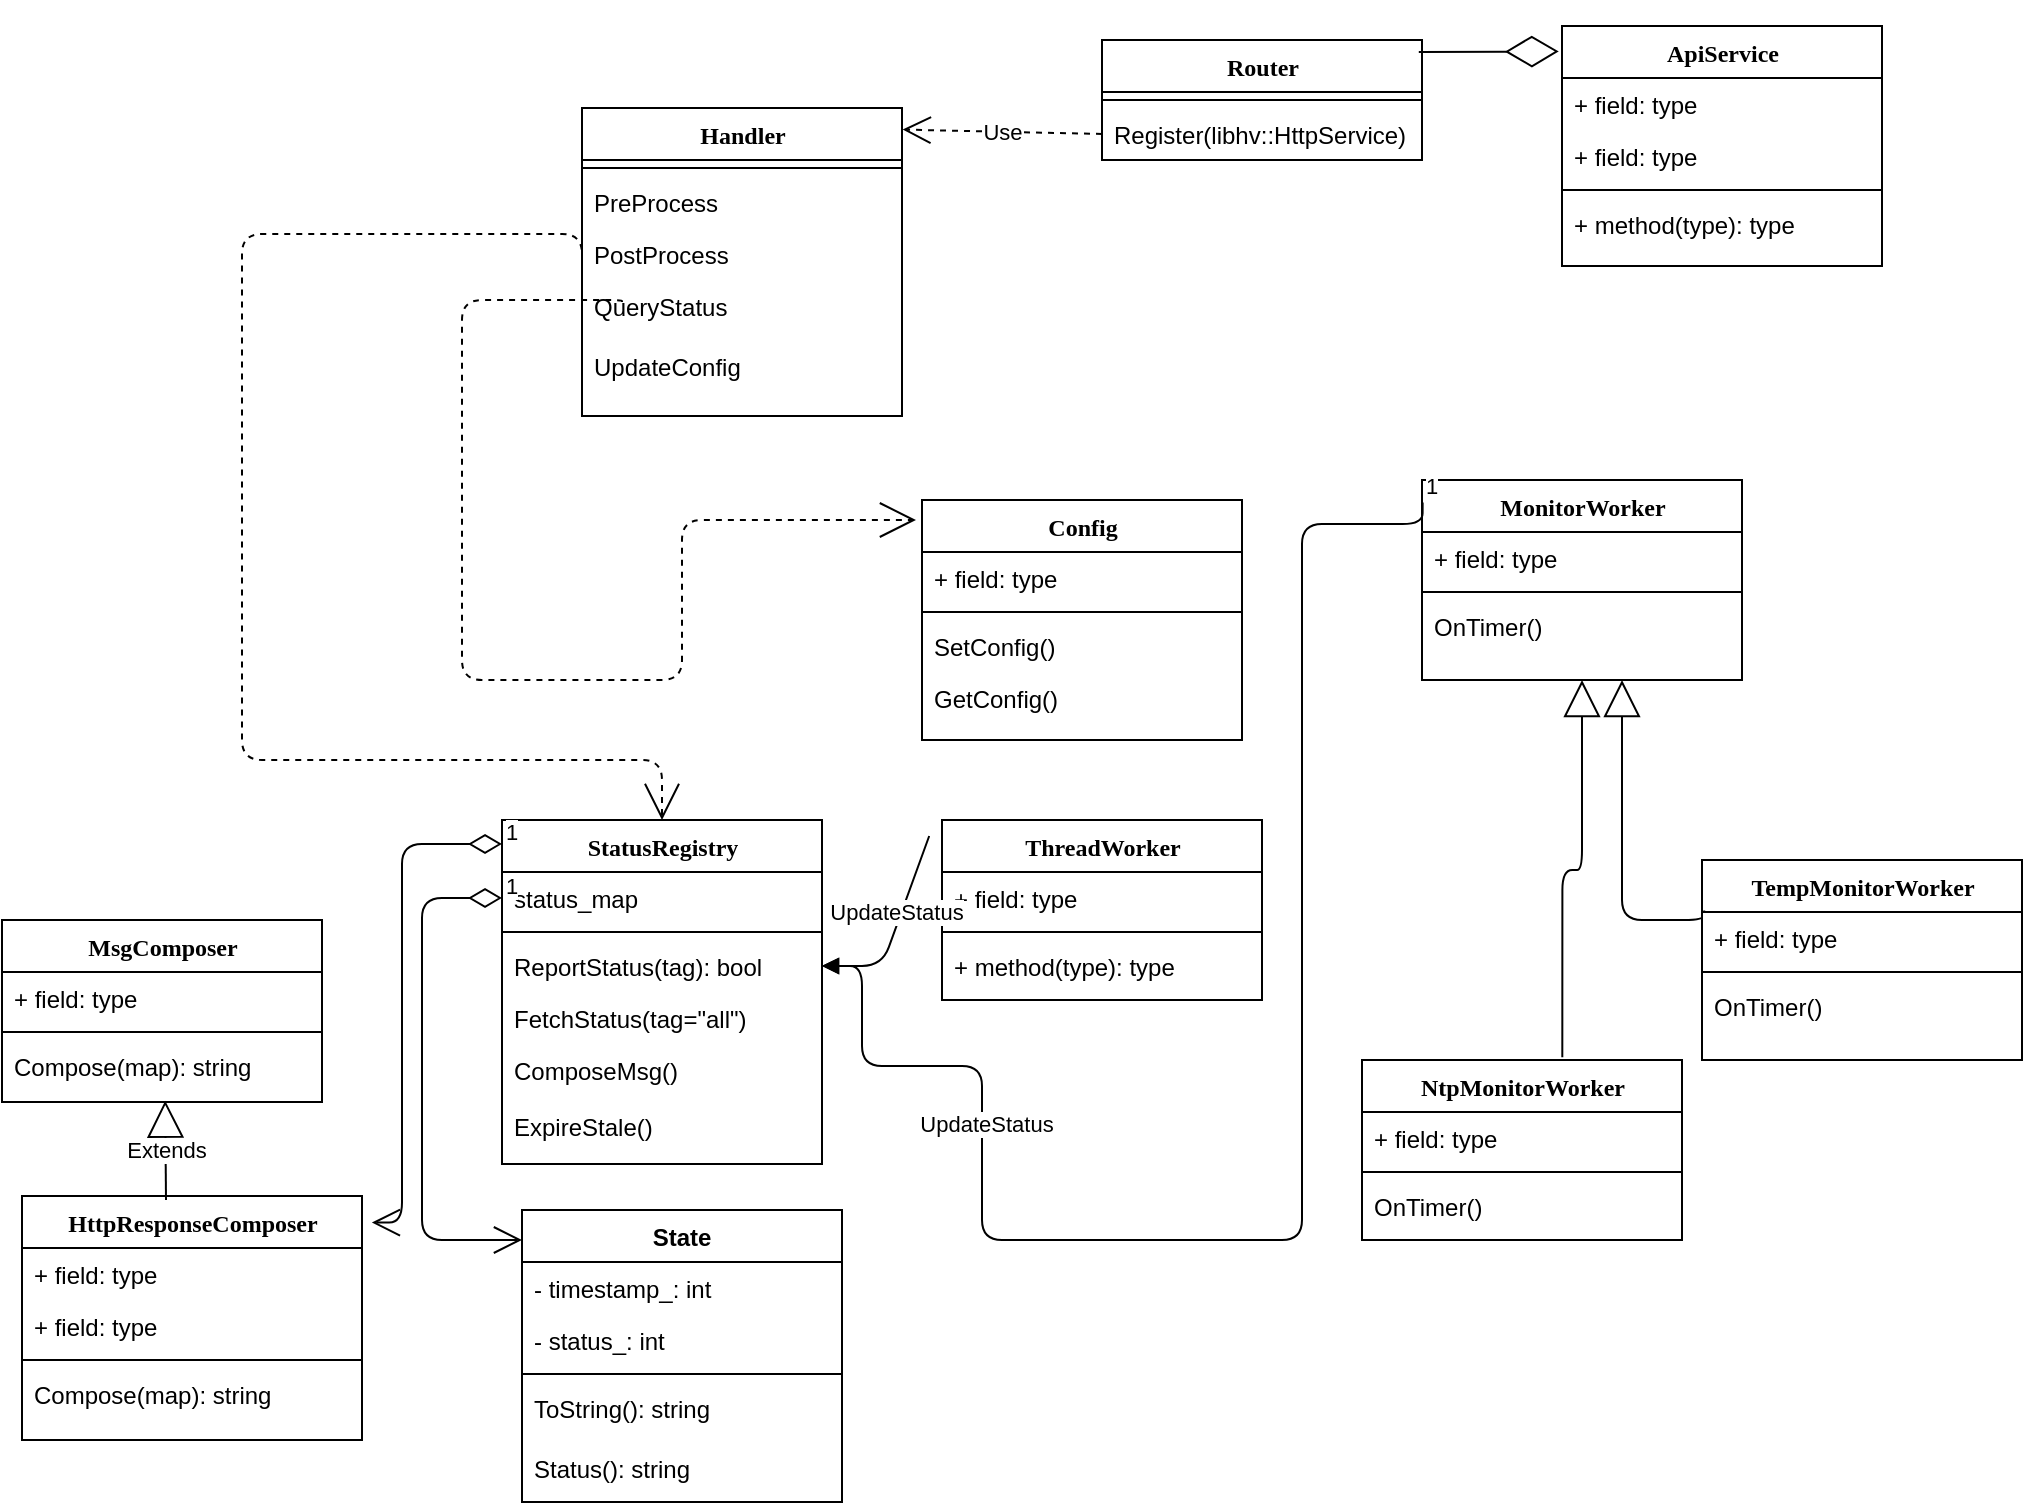 <mxfile version="13.9.2" type="github" pages="2">
  <diagram name="classes" id="9f46799a-70d6-7492-0946-bef42562c5a5">
    <mxGraphModel dx="1109" dy="1565" grid="1" gridSize="10" guides="1" tooltips="1" connect="1" arrows="1" fold="1" page="1" pageScale="1" pageWidth="1100" pageHeight="850" background="#ffffff" math="0" shadow="0">
      <root>
        <mxCell id="0" />
        <mxCell id="1" parent="0" />
        <mxCell id="78961159f06e98e8-123" style="edgeStyle=orthogonalEdgeStyle;html=1;labelBackgroundColor=none;startFill=0;startSize=8;endArrow=open;endFill=0;endSize=16;fontFamily=Verdana;fontSize=12;dashed=1;exitX=0;exitY=0.5;exitDx=0;exitDy=0;" parent="1" source="ObhS4mlsL0hpXvEIvsJM-26" target="78961159f06e98e8-69" edge="1">
          <mxGeometry relative="1" as="geometry">
            <Array as="points">
              <mxPoint x="190" y="-63" />
              <mxPoint x="190" y="200" />
              <mxPoint x="400" y="200" />
            </Array>
            <mxPoint x="190" y="190" as="sourcePoint" />
          </mxGeometry>
        </mxCell>
        <mxCell id="78961159f06e98e8-30" value="ApiService" style="swimlane;html=1;fontStyle=1;align=center;verticalAlign=top;childLayout=stackLayout;horizontal=1;startSize=26;horizontalStack=0;resizeParent=1;resizeLast=0;collapsible=1;marginBottom=0;swimlaneFillColor=#ffffff;rounded=0;shadow=0;comic=0;labelBackgroundColor=none;strokeWidth=1;fillColor=none;fontFamily=Verdana;fontSize=12" parent="1" vertex="1">
          <mxGeometry x="850" y="-167" width="160" height="120" as="geometry" />
        </mxCell>
        <mxCell id="78961159f06e98e8-31" value="+ field: type" style="text;html=1;strokeColor=none;fillColor=none;align=left;verticalAlign=top;spacingLeft=4;spacingRight=4;whiteSpace=wrap;overflow=hidden;rotatable=0;points=[[0,0.5],[1,0.5]];portConstraint=eastwest;" parent="78961159f06e98e8-30" vertex="1">
          <mxGeometry y="26" width="160" height="26" as="geometry" />
        </mxCell>
        <mxCell id="78961159f06e98e8-32" value="+ field: type" style="text;html=1;strokeColor=none;fillColor=none;align=left;verticalAlign=top;spacingLeft=4;spacingRight=4;whiteSpace=wrap;overflow=hidden;rotatable=0;points=[[0,0.5],[1,0.5]];portConstraint=eastwest;" parent="78961159f06e98e8-30" vertex="1">
          <mxGeometry y="52" width="160" height="26" as="geometry" />
        </mxCell>
        <mxCell id="78961159f06e98e8-38" value="" style="line;html=1;strokeWidth=1;fillColor=none;align=left;verticalAlign=middle;spacingTop=-1;spacingLeft=3;spacingRight=3;rotatable=0;labelPosition=right;points=[];portConstraint=eastwest;" parent="78961159f06e98e8-30" vertex="1">
          <mxGeometry y="78" width="160" height="8" as="geometry" />
        </mxCell>
        <mxCell id="78961159f06e98e8-39" value="+ method(type): type" style="text;html=1;strokeColor=none;fillColor=none;align=left;verticalAlign=top;spacingLeft=4;spacingRight=4;whiteSpace=wrap;overflow=hidden;rotatable=0;points=[[0,0.5],[1,0.5]];portConstraint=eastwest;" parent="78961159f06e98e8-30" vertex="1">
          <mxGeometry y="86" width="160" height="26" as="geometry" />
        </mxCell>
        <mxCell id="78961159f06e98e8-43" value="MonitorWorker" style="swimlane;html=1;fontStyle=1;align=center;verticalAlign=top;childLayout=stackLayout;horizontal=1;startSize=26;horizontalStack=0;resizeParent=1;resizeLast=0;collapsible=1;marginBottom=0;swimlaneFillColor=#ffffff;rounded=0;shadow=0;comic=0;labelBackgroundColor=none;strokeWidth=1;fillColor=none;fontFamily=Verdana;fontSize=12" parent="1" vertex="1">
          <mxGeometry x="780" y="60" width="160" height="100" as="geometry">
            <mxRectangle x="780" y="60" width="130" height="26" as="alternateBounds" />
          </mxGeometry>
        </mxCell>
        <mxCell id="78961159f06e98e8-44" value="+ field: type" style="text;html=1;strokeColor=none;fillColor=none;align=left;verticalAlign=top;spacingLeft=4;spacingRight=4;whiteSpace=wrap;overflow=hidden;rotatable=0;points=[[0,0.5],[1,0.5]];portConstraint=eastwest;" parent="78961159f06e98e8-43" vertex="1">
          <mxGeometry y="26" width="160" height="26" as="geometry" />
        </mxCell>
        <mxCell id="78961159f06e98e8-51" value="" style="line;html=1;strokeWidth=1;fillColor=none;align=left;verticalAlign=middle;spacingTop=-1;spacingLeft=3;spacingRight=3;rotatable=0;labelPosition=right;points=[];portConstraint=eastwest;" parent="78961159f06e98e8-43" vertex="1">
          <mxGeometry y="52" width="160" height="8" as="geometry" />
        </mxCell>
        <mxCell id="78961159f06e98e8-52" value="OnTimer()" style="text;html=1;strokeColor=none;fillColor=none;align=left;verticalAlign=top;spacingLeft=4;spacingRight=4;whiteSpace=wrap;overflow=hidden;rotatable=0;points=[[0,0.5],[1,0.5]];portConstraint=eastwest;" parent="78961159f06e98e8-43" vertex="1">
          <mxGeometry y="60" width="160" height="26" as="geometry" />
        </mxCell>
        <mxCell id="78961159f06e98e8-56" value="HttpResponseComposer" style="swimlane;html=1;fontStyle=1;align=center;verticalAlign=top;childLayout=stackLayout;horizontal=1;startSize=26;horizontalStack=0;resizeParent=1;resizeLast=0;collapsible=1;marginBottom=0;swimlaneFillColor=#ffffff;rounded=0;shadow=0;comic=0;labelBackgroundColor=none;strokeWidth=1;fillColor=none;fontFamily=Verdana;fontSize=12" parent="1" vertex="1">
          <mxGeometry x="80" y="418" width="170" height="122" as="geometry" />
        </mxCell>
        <mxCell id="78961159f06e98e8-57" value="+ field: type" style="text;html=1;strokeColor=none;fillColor=none;align=left;verticalAlign=top;spacingLeft=4;spacingRight=4;whiteSpace=wrap;overflow=hidden;rotatable=0;points=[[0,0.5],[1,0.5]];portConstraint=eastwest;" parent="78961159f06e98e8-56" vertex="1">
          <mxGeometry y="26" width="170" height="26" as="geometry" />
        </mxCell>
        <mxCell id="78961159f06e98e8-58" value="+ field: type" style="text;html=1;strokeColor=none;fillColor=none;align=left;verticalAlign=top;spacingLeft=4;spacingRight=4;whiteSpace=wrap;overflow=hidden;rotatable=0;points=[[0,0.5],[1,0.5]];portConstraint=eastwest;" parent="78961159f06e98e8-56" vertex="1">
          <mxGeometry y="52" width="170" height="26" as="geometry" />
        </mxCell>
        <mxCell id="78961159f06e98e8-64" value="" style="line;html=1;strokeWidth=1;fillColor=none;align=left;verticalAlign=middle;spacingTop=-1;spacingLeft=3;spacingRight=3;rotatable=0;labelPosition=right;points=[];portConstraint=eastwest;" parent="78961159f06e98e8-56" vertex="1">
          <mxGeometry y="78" width="170" height="8" as="geometry" />
        </mxCell>
        <mxCell id="78961159f06e98e8-65" value="Compose(map): string" style="text;html=1;strokeColor=none;fillColor=none;align=left;verticalAlign=top;spacingLeft=4;spacingRight=4;whiteSpace=wrap;overflow=hidden;rotatable=0;points=[[0,0.5],[1,0.5]];portConstraint=eastwest;" parent="78961159f06e98e8-56" vertex="1">
          <mxGeometry y="86" width="170" height="26" as="geometry" />
        </mxCell>
        <mxCell id="78961159f06e98e8-69" value="StatusRegistry" style="swimlane;html=1;fontStyle=1;align=center;verticalAlign=top;childLayout=stackLayout;horizontal=1;startSize=26;horizontalStack=0;resizeParent=1;resizeLast=0;collapsible=1;marginBottom=0;swimlaneFillColor=#ffffff;rounded=0;shadow=0;comic=0;labelBackgroundColor=none;strokeWidth=1;fillColor=none;fontFamily=Verdana;fontSize=12" parent="1" vertex="1">
          <mxGeometry x="320" y="230" width="160" height="172" as="geometry" />
        </mxCell>
        <mxCell id="3jXYSID57zxdqTwF7LVi-1" value="1" style="endArrow=open;html=1;endSize=12;startArrow=diamondThin;startSize=14;startFill=0;edgeStyle=orthogonalEdgeStyle;align=left;verticalAlign=bottom;entryX=1.029;entryY=0.109;entryDx=0;entryDy=0;entryPerimeter=0;" parent="78961159f06e98e8-69" target="78961159f06e98e8-56" edge="1">
          <mxGeometry x="-1" y="3" relative="1" as="geometry">
            <mxPoint y="12" as="sourcePoint" />
            <mxPoint x="100" y="12" as="targetPoint" />
            <Array as="points">
              <mxPoint x="-50" y="12" />
              <mxPoint x="-50" y="201" />
            </Array>
          </mxGeometry>
        </mxCell>
        <mxCell id="78961159f06e98e8-70" value="status_map" style="text;html=1;strokeColor=none;fillColor=none;align=left;verticalAlign=top;spacingLeft=4;spacingRight=4;whiteSpace=wrap;overflow=hidden;rotatable=0;points=[[0,0.5],[1,0.5]];portConstraint=eastwest;" parent="78961159f06e98e8-69" vertex="1">
          <mxGeometry y="26" width="160" height="26" as="geometry" />
        </mxCell>
        <mxCell id="78961159f06e98e8-77" value="" style="line;html=1;strokeWidth=1;fillColor=none;align=left;verticalAlign=middle;spacingTop=-1;spacingLeft=3;spacingRight=3;rotatable=0;labelPosition=right;points=[];portConstraint=eastwest;" parent="78961159f06e98e8-69" vertex="1">
          <mxGeometry y="52" width="160" height="8" as="geometry" />
        </mxCell>
        <mxCell id="78961159f06e98e8-78" value="ReportStatus(tag): bool" style="text;html=1;strokeColor=none;fillColor=none;align=left;verticalAlign=top;spacingLeft=4;spacingRight=4;whiteSpace=wrap;overflow=hidden;rotatable=0;points=[[0,0.5],[1,0.5]];portConstraint=eastwest;" parent="78961159f06e98e8-69" vertex="1">
          <mxGeometry y="60" width="160" height="26" as="geometry" />
        </mxCell>
        <mxCell id="78961159f06e98e8-79" value="FetchStatus(tag=&quot;all&quot;)" style="text;html=1;strokeColor=none;fillColor=none;align=left;verticalAlign=top;spacingLeft=4;spacingRight=4;whiteSpace=wrap;overflow=hidden;rotatable=0;points=[[0,0.5],[1,0.5]];portConstraint=eastwest;" parent="78961159f06e98e8-69" vertex="1">
          <mxGeometry y="86" width="160" height="26" as="geometry" />
        </mxCell>
        <mxCell id="3jXYSID57zxdqTwF7LVi-14" value="ComposeMsg()" style="text;html=1;strokeColor=none;fillColor=none;align=left;verticalAlign=top;spacingLeft=4;spacingRight=4;whiteSpace=wrap;overflow=hidden;rotatable=0;points=[[0,0.5],[1,0.5]];portConstraint=eastwest;" parent="78961159f06e98e8-69" vertex="1">
          <mxGeometry y="112" width="160" height="28" as="geometry" />
        </mxCell>
        <mxCell id="3jXYSID57zxdqTwF7LVi-15" value="ExpireStale()" style="text;html=1;strokeColor=none;fillColor=none;align=left;verticalAlign=top;spacingLeft=4;spacingRight=4;whiteSpace=wrap;overflow=hidden;rotatable=0;points=[[0,0.5],[1,0.5]];portConstraint=eastwest;" parent="78961159f06e98e8-69" vertex="1">
          <mxGeometry y="140" width="160" height="30" as="geometry" />
        </mxCell>
        <mxCell id="78961159f06e98e8-127" style="edgeStyle=orthogonalEdgeStyle;html=1;labelBackgroundColor=none;startFill=0;startSize=8;endArrow=block;endFill=0;endSize=16;fontFamily=Verdana;fontSize=12;exitX=0.007;exitY=-0.031;exitDx=0;exitDy=0;exitPerimeter=0;" parent="1" source="78961159f06e98e8-96" target="78961159f06e98e8-43" edge="1">
          <mxGeometry relative="1" as="geometry">
            <Array as="points">
              <mxPoint x="921" y="280" />
              <mxPoint x="880" y="280" />
            </Array>
          </mxGeometry>
        </mxCell>
        <mxCell id="78961159f06e98e8-95" value="TempMonitorWorker" style="swimlane;html=1;fontStyle=1;align=center;verticalAlign=top;childLayout=stackLayout;horizontal=1;startSize=26;horizontalStack=0;resizeParent=1;resizeLast=0;collapsible=1;marginBottom=0;swimlaneFillColor=#ffffff;rounded=0;shadow=0;comic=0;labelBackgroundColor=none;strokeWidth=1;fillColor=none;fontFamily=Verdana;fontSize=12" parent="1" vertex="1">
          <mxGeometry x="920" y="250" width="160" height="100" as="geometry" />
        </mxCell>
        <mxCell id="78961159f06e98e8-96" value="+ field: type" style="text;html=1;strokeColor=none;fillColor=none;align=left;verticalAlign=top;spacingLeft=4;spacingRight=4;whiteSpace=wrap;overflow=hidden;rotatable=0;points=[[0,0.5],[1,0.5]];portConstraint=eastwest;" parent="78961159f06e98e8-95" vertex="1">
          <mxGeometry y="26" width="160" height="26" as="geometry" />
        </mxCell>
        <mxCell id="78961159f06e98e8-103" value="" style="line;html=1;strokeWidth=1;fillColor=none;align=left;verticalAlign=middle;spacingTop=-1;spacingLeft=3;spacingRight=3;rotatable=0;labelPosition=right;points=[];portConstraint=eastwest;" parent="78961159f06e98e8-95" vertex="1">
          <mxGeometry y="52" width="160" height="8" as="geometry" />
        </mxCell>
        <mxCell id="78961159f06e98e8-104" value="OnTimer()" style="text;html=1;strokeColor=none;fillColor=none;align=left;verticalAlign=top;spacingLeft=4;spacingRight=4;whiteSpace=wrap;overflow=hidden;rotatable=0;points=[[0,0.5],[1,0.5]];portConstraint=eastwest;" parent="78961159f06e98e8-95" vertex="1">
          <mxGeometry y="60" width="160" height="26" as="geometry" />
        </mxCell>
        <mxCell id="78961159f06e98e8-126" style="edgeStyle=orthogonalEdgeStyle;html=1;labelBackgroundColor=none;startFill=0;startSize=8;endArrow=block;endFill=0;endSize=16;fontFamily=Verdana;fontSize=12;exitX=0.626;exitY=-0.015;exitDx=0;exitDy=0;exitPerimeter=0;" parent="1" source="78961159f06e98e8-108" target="78961159f06e98e8-43" edge="1">
          <mxGeometry relative="1" as="geometry">
            <Array as="points" />
          </mxGeometry>
        </mxCell>
        <mxCell id="78961159f06e98e8-108" value="NtpMonitorWorker" style="swimlane;html=1;fontStyle=1;align=center;verticalAlign=top;childLayout=stackLayout;horizontal=1;startSize=26;horizontalStack=0;resizeParent=1;resizeLast=0;collapsible=1;marginBottom=0;swimlaneFillColor=#ffffff;rounded=0;shadow=0;comic=0;labelBackgroundColor=none;strokeWidth=1;fillColor=none;fontFamily=Verdana;fontSize=12" parent="1" vertex="1">
          <mxGeometry x="750" y="350" width="160" height="90" as="geometry" />
        </mxCell>
        <mxCell id="78961159f06e98e8-109" value="+ field: type" style="text;html=1;strokeColor=none;fillColor=none;align=left;verticalAlign=top;spacingLeft=4;spacingRight=4;whiteSpace=wrap;overflow=hidden;rotatable=0;points=[[0,0.5],[1,0.5]];portConstraint=eastwest;" parent="78961159f06e98e8-108" vertex="1">
          <mxGeometry y="26" width="160" height="26" as="geometry" />
        </mxCell>
        <mxCell id="78961159f06e98e8-116" value="" style="line;html=1;strokeWidth=1;fillColor=none;align=left;verticalAlign=middle;spacingTop=-1;spacingLeft=3;spacingRight=3;rotatable=0;labelPosition=right;points=[];portConstraint=eastwest;" parent="78961159f06e98e8-108" vertex="1">
          <mxGeometry y="52" width="160" height="8" as="geometry" />
        </mxCell>
        <mxCell id="78961159f06e98e8-117" value="OnTimer()" style="text;html=1;strokeColor=none;fillColor=none;align=left;verticalAlign=top;spacingLeft=4;spacingRight=4;whiteSpace=wrap;overflow=hidden;rotatable=0;points=[[0,0.5],[1,0.5]];portConstraint=eastwest;" parent="78961159f06e98e8-108" vertex="1">
          <mxGeometry y="60" width="160" height="26" as="geometry" />
        </mxCell>
        <mxCell id="BK-4qYy70AUzKlSnNSvj-12" value="" style="endArrow=block;endFill=1;html=1;edgeStyle=orthogonalEdgeStyle;align=left;verticalAlign=top;exitX=0.002;exitY=0.112;exitDx=0;exitDy=0;exitPerimeter=0;entryX=1;entryY=0.5;entryDx=0;entryDy=0;" parent="1" source="78961159f06e98e8-43" target="78961159f06e98e8-78" edge="1">
          <mxGeometry x="-1" relative="1" as="geometry">
            <mxPoint x="540" y="420" as="sourcePoint" />
            <mxPoint x="700" y="420" as="targetPoint" />
            <Array as="points">
              <mxPoint x="780" y="82" />
              <mxPoint x="720" y="82" />
              <mxPoint x="720" y="440" />
              <mxPoint x="560" y="440" />
              <mxPoint x="560" y="353" />
              <mxPoint x="500" y="353" />
              <mxPoint x="500" y="303" />
            </Array>
          </mxGeometry>
        </mxCell>
        <mxCell id="BK-4qYy70AUzKlSnNSvj-13" value="1" style="edgeLabel;resizable=0;html=1;align=left;verticalAlign=bottom;" parent="BK-4qYy70AUzKlSnNSvj-12" connectable="0" vertex="1">
          <mxGeometry x="-1" relative="1" as="geometry" />
        </mxCell>
        <mxCell id="BK-4qYy70AUzKlSnNSvj-14" value="UpdateStatus" style="edgeLabel;html=1;align=center;verticalAlign=middle;resizable=0;points=[];" parent="BK-4qYy70AUzKlSnNSvj-12" vertex="1" connectable="0">
          <mxGeometry x="0.607" y="-2" relative="1" as="geometry">
            <mxPoint as="offset" />
          </mxGeometry>
        </mxCell>
        <mxCell id="BK-4qYy70AUzKlSnNSvj-15" value="Config" style="swimlane;html=1;fontStyle=1;align=center;verticalAlign=top;childLayout=stackLayout;horizontal=1;startSize=26;horizontalStack=0;resizeParent=1;resizeLast=0;collapsible=1;marginBottom=0;swimlaneFillColor=#ffffff;rounded=0;shadow=0;comic=0;labelBackgroundColor=none;strokeWidth=1;fillColor=none;fontFamily=Verdana;fontSize=12" parent="1" vertex="1">
          <mxGeometry x="530" y="70" width="160" height="120" as="geometry" />
        </mxCell>
        <mxCell id="BK-4qYy70AUzKlSnNSvj-16" value="+ field: type" style="text;html=1;strokeColor=none;fillColor=none;align=left;verticalAlign=top;spacingLeft=4;spacingRight=4;whiteSpace=wrap;overflow=hidden;rotatable=0;points=[[0,0.5],[1,0.5]];portConstraint=eastwest;" parent="BK-4qYy70AUzKlSnNSvj-15" vertex="1">
          <mxGeometry y="26" width="160" height="26" as="geometry" />
        </mxCell>
        <mxCell id="BK-4qYy70AUzKlSnNSvj-21" value="" style="line;html=1;strokeWidth=1;fillColor=none;align=left;verticalAlign=middle;spacingTop=-1;spacingLeft=3;spacingRight=3;rotatable=0;labelPosition=right;points=[];portConstraint=eastwest;" parent="BK-4qYy70AUzKlSnNSvj-15" vertex="1">
          <mxGeometry y="52" width="160" height="8" as="geometry" />
        </mxCell>
        <mxCell id="BK-4qYy70AUzKlSnNSvj-22" value="SetConfig()" style="text;html=1;strokeColor=none;fillColor=none;align=left;verticalAlign=top;spacingLeft=4;spacingRight=4;whiteSpace=wrap;overflow=hidden;rotatable=0;points=[[0,0.5],[1,0.5]];portConstraint=eastwest;" parent="BK-4qYy70AUzKlSnNSvj-15" vertex="1">
          <mxGeometry y="60" width="160" height="26" as="geometry" />
        </mxCell>
        <mxCell id="BK-4qYy70AUzKlSnNSvj-23" value="GetConfig()" style="text;html=1;strokeColor=none;fillColor=none;align=left;verticalAlign=top;spacingLeft=4;spacingRight=4;whiteSpace=wrap;overflow=hidden;rotatable=0;points=[[0,0.5],[1,0.5]];portConstraint=eastwest;" parent="BK-4qYy70AUzKlSnNSvj-15" vertex="1">
          <mxGeometry y="86" width="160" height="26" as="geometry" />
        </mxCell>
        <mxCell id="BK-4qYy70AUzKlSnNSvj-24" value="ThreadWorker" style="swimlane;html=1;fontStyle=1;align=center;verticalAlign=top;childLayout=stackLayout;horizontal=1;startSize=26;horizontalStack=0;resizeParent=1;resizeLast=0;collapsible=1;marginBottom=0;swimlaneFillColor=#ffffff;rounded=0;shadow=0;comic=0;labelBackgroundColor=none;strokeWidth=1;fillColor=none;fontFamily=Verdana;fontSize=12" parent="1" vertex="1">
          <mxGeometry x="540" y="230" width="160" height="90" as="geometry">
            <mxRectangle x="780" y="60" width="130" height="26" as="alternateBounds" />
          </mxGeometry>
        </mxCell>
        <mxCell id="BK-4qYy70AUzKlSnNSvj-25" value="+ field: type" style="text;html=1;strokeColor=none;fillColor=none;align=left;verticalAlign=top;spacingLeft=4;spacingRight=4;whiteSpace=wrap;overflow=hidden;rotatable=0;points=[[0,0.5],[1,0.5]];portConstraint=eastwest;" parent="BK-4qYy70AUzKlSnNSvj-24" vertex="1">
          <mxGeometry y="26" width="160" height="26" as="geometry" />
        </mxCell>
        <mxCell id="BK-4qYy70AUzKlSnNSvj-27" value="" style="line;html=1;strokeWidth=1;fillColor=none;align=left;verticalAlign=middle;spacingTop=-1;spacingLeft=3;spacingRight=3;rotatable=0;labelPosition=right;points=[];portConstraint=eastwest;" parent="BK-4qYy70AUzKlSnNSvj-24" vertex="1">
          <mxGeometry y="52" width="160" height="8" as="geometry" />
        </mxCell>
        <mxCell id="BK-4qYy70AUzKlSnNSvj-28" value="+ method(type): type" style="text;html=1;strokeColor=none;fillColor=none;align=left;verticalAlign=top;spacingLeft=4;spacingRight=4;whiteSpace=wrap;overflow=hidden;rotatable=0;points=[[0,0.5],[1,0.5]];portConstraint=eastwest;" parent="BK-4qYy70AUzKlSnNSvj-24" vertex="1">
          <mxGeometry y="60" width="160" height="26" as="geometry" />
        </mxCell>
        <mxCell id="BK-4qYy70AUzKlSnNSvj-33" value="UpdateStatus" style="html=1;verticalAlign=bottom;endArrow=block;exitX=-0.04;exitY=0.089;exitDx=0;exitDy=0;exitPerimeter=0;entryX=1;entryY=0.5;entryDx=0;entryDy=0;" parent="1" source="BK-4qYy70AUzKlSnNSvj-24" target="78961159f06e98e8-78" edge="1">
          <mxGeometry width="80" relative="1" as="geometry">
            <mxPoint x="580" y="550" as="sourcePoint" />
            <mxPoint x="530" y="540" as="targetPoint" />
            <Array as="points">
              <mxPoint x="510" y="303" />
            </Array>
          </mxGeometry>
        </mxCell>
        <mxCell id="3jXYSID57zxdqTwF7LVi-3" value="MsgComposer" style="swimlane;html=1;fontStyle=1;align=center;verticalAlign=top;childLayout=stackLayout;horizontal=1;startSize=26;horizontalStack=0;resizeParent=1;resizeLast=0;collapsible=1;marginBottom=0;swimlaneFillColor=#ffffff;rounded=0;shadow=0;comic=0;labelBackgroundColor=none;strokeWidth=1;fillColor=none;fontFamily=Verdana;fontSize=12" parent="1" vertex="1">
          <mxGeometry x="70" y="280" width="160" height="91" as="geometry" />
        </mxCell>
        <mxCell id="3jXYSID57zxdqTwF7LVi-4" value="+ field: type" style="text;html=1;strokeColor=none;fillColor=none;align=left;verticalAlign=top;spacingLeft=4;spacingRight=4;whiteSpace=wrap;overflow=hidden;rotatable=0;points=[[0,0.5],[1,0.5]];portConstraint=eastwest;" parent="3jXYSID57zxdqTwF7LVi-3" vertex="1">
          <mxGeometry y="26" width="160" height="26" as="geometry" />
        </mxCell>
        <mxCell id="3jXYSID57zxdqTwF7LVi-6" value="" style="line;html=1;strokeWidth=1;fillColor=none;align=left;verticalAlign=middle;spacingTop=-1;spacingLeft=3;spacingRight=3;rotatable=0;labelPosition=right;points=[];portConstraint=eastwest;" parent="3jXYSID57zxdqTwF7LVi-3" vertex="1">
          <mxGeometry y="52" width="160" height="8" as="geometry" />
        </mxCell>
        <mxCell id="3jXYSID57zxdqTwF7LVi-7" value="Compose(map): string" style="text;html=1;strokeColor=none;fillColor=none;align=left;verticalAlign=top;spacingLeft=4;spacingRight=4;whiteSpace=wrap;overflow=hidden;rotatable=0;points=[[0,0.5],[1,0.5]];portConstraint=eastwest;" parent="3jXYSID57zxdqTwF7LVi-3" vertex="1">
          <mxGeometry y="60" width="160" height="26" as="geometry" />
        </mxCell>
        <mxCell id="3jXYSID57zxdqTwF7LVi-12" value="Extends" style="endArrow=block;endSize=16;endFill=0;html=1;entryX=0.51;entryY=1.167;entryDx=0;entryDy=0;entryPerimeter=0;" parent="1" target="3jXYSID57zxdqTwF7LVi-7" edge="1">
          <mxGeometry width="160" relative="1" as="geometry">
            <mxPoint x="152" y="420" as="sourcePoint" />
            <mxPoint x="630" y="320" as="targetPoint" />
          </mxGeometry>
        </mxCell>
        <mxCell id="3jXYSID57zxdqTwF7LVi-16" value="State" style="swimlane;fontStyle=1;align=center;verticalAlign=top;childLayout=stackLayout;horizontal=1;startSize=26;horizontalStack=0;resizeParent=1;resizeParentMax=0;resizeLast=0;collapsible=1;marginBottom=0;" parent="1" vertex="1">
          <mxGeometry x="330" y="425" width="160" height="146" as="geometry" />
        </mxCell>
        <mxCell id="3jXYSID57zxdqTwF7LVi-17" value="- timestamp_: int" style="text;strokeColor=none;fillColor=none;align=left;verticalAlign=top;spacingLeft=4;spacingRight=4;overflow=hidden;rotatable=0;points=[[0,0.5],[1,0.5]];portConstraint=eastwest;" parent="3jXYSID57zxdqTwF7LVi-16" vertex="1">
          <mxGeometry y="26" width="160" height="26" as="geometry" />
        </mxCell>
        <mxCell id="ObhS4mlsL0hpXvEIvsJM-11" value="- status_: int" style="text;strokeColor=none;fillColor=none;align=left;verticalAlign=top;spacingLeft=4;spacingRight=4;overflow=hidden;rotatable=0;points=[[0,0.5],[1,0.5]];portConstraint=eastwest;" parent="3jXYSID57zxdqTwF7LVi-16" vertex="1">
          <mxGeometry y="52" width="160" height="26" as="geometry" />
        </mxCell>
        <mxCell id="3jXYSID57zxdqTwF7LVi-18" value="" style="line;strokeWidth=1;fillColor=none;align=left;verticalAlign=middle;spacingTop=-1;spacingLeft=3;spacingRight=3;rotatable=0;labelPosition=right;points=[];portConstraint=eastwest;" parent="3jXYSID57zxdqTwF7LVi-16" vertex="1">
          <mxGeometry y="78" width="160" height="8" as="geometry" />
        </mxCell>
        <mxCell id="3jXYSID57zxdqTwF7LVi-19" value="ToString(): string" style="text;strokeColor=none;fillColor=none;align=left;verticalAlign=top;spacingLeft=4;spacingRight=4;overflow=hidden;rotatable=0;points=[[0,0.5],[1,0.5]];portConstraint=eastwest;" parent="3jXYSID57zxdqTwF7LVi-16" vertex="1">
          <mxGeometry y="86" width="160" height="30" as="geometry" />
        </mxCell>
        <mxCell id="ObhS4mlsL0hpXvEIvsJM-12" value="Status(): string" style="text;strokeColor=none;fillColor=none;align=left;verticalAlign=top;spacingLeft=4;spacingRight=4;overflow=hidden;rotatable=0;points=[[0,0.5],[1,0.5]];portConstraint=eastwest;" parent="3jXYSID57zxdqTwF7LVi-16" vertex="1">
          <mxGeometry y="116" width="160" height="30" as="geometry" />
        </mxCell>
        <mxCell id="ObhS4mlsL0hpXvEIvsJM-13" value="1" style="endArrow=open;html=1;endSize=12;startArrow=diamondThin;startSize=14;startFill=0;edgeStyle=orthogonalEdgeStyle;align=left;verticalAlign=bottom;exitX=0;exitY=0.5;exitDx=0;exitDy=0;" parent="1" source="78961159f06e98e8-70" edge="1">
          <mxGeometry x="-1" y="3" relative="1" as="geometry">
            <mxPoint x="470" y="520" as="sourcePoint" />
            <mxPoint x="330" y="440" as="targetPoint" />
            <Array as="points">
              <mxPoint x="280" y="269" />
              <mxPoint x="280" y="440" />
              <mxPoint x="320" y="440" />
            </Array>
          </mxGeometry>
        </mxCell>
        <mxCell id="ObhS4mlsL0hpXvEIvsJM-14" value="Handler" style="swimlane;html=1;fontStyle=1;align=center;verticalAlign=top;childLayout=stackLayout;horizontal=1;startSize=26;horizontalStack=0;resizeParent=1;resizeLast=0;collapsible=1;marginBottom=0;swimlaneFillColor=#ffffff;rounded=0;shadow=0;comic=0;labelBackgroundColor=none;strokeWidth=1;fillColor=none;fontFamily=Verdana;fontSize=12" parent="1" vertex="1">
          <mxGeometry x="360" y="-126" width="160" height="154" as="geometry" />
        </mxCell>
        <mxCell id="ObhS4mlsL0hpXvEIvsJM-17" value="" style="line;html=1;strokeWidth=1;fillColor=none;align=left;verticalAlign=middle;spacingTop=-1;spacingLeft=3;spacingRight=3;rotatable=0;labelPosition=right;points=[];portConstraint=eastwest;" parent="ObhS4mlsL0hpXvEIvsJM-14" vertex="1">
          <mxGeometry y="26" width="160" height="8" as="geometry" />
        </mxCell>
        <mxCell id="ObhS4mlsL0hpXvEIvsJM-18" value="PreProcess" style="text;html=1;strokeColor=none;fillColor=none;align=left;verticalAlign=top;spacingLeft=4;spacingRight=4;whiteSpace=wrap;overflow=hidden;rotatable=0;points=[[0,0.5],[1,0.5]];portConstraint=eastwest;" parent="ObhS4mlsL0hpXvEIvsJM-14" vertex="1">
          <mxGeometry y="34" width="160" height="26" as="geometry" />
        </mxCell>
        <mxCell id="ObhS4mlsL0hpXvEIvsJM-23" value="PostProcess" style="text;html=1;strokeColor=none;fillColor=none;align=left;verticalAlign=top;spacingLeft=4;spacingRight=4;whiteSpace=wrap;overflow=hidden;rotatable=0;points=[[0,0.5],[1,0.5]];portConstraint=eastwest;" parent="ObhS4mlsL0hpXvEIvsJM-14" vertex="1">
          <mxGeometry y="60" width="160" height="26" as="geometry" />
        </mxCell>
        <mxCell id="ObhS4mlsL0hpXvEIvsJM-26" value="QueryStatus" style="text;html=1;strokeColor=none;fillColor=none;align=left;verticalAlign=top;spacingLeft=4;spacingRight=4;whiteSpace=wrap;overflow=hidden;rotatable=0;points=[[0,0.5],[1,0.5]];portConstraint=eastwest;" parent="ObhS4mlsL0hpXvEIvsJM-14" vertex="1">
          <mxGeometry y="86" width="160" height="30" as="geometry" />
        </mxCell>
        <mxCell id="ObhS4mlsL0hpXvEIvsJM-24" value="UpdateConfig" style="text;html=1;strokeColor=none;fillColor=none;align=left;verticalAlign=top;spacingLeft=4;spacingRight=4;whiteSpace=wrap;overflow=hidden;rotatable=0;points=[[0,0.5],[1,0.5]];portConstraint=eastwest;" parent="ObhS4mlsL0hpXvEIvsJM-14" vertex="1">
          <mxGeometry y="116" width="160" height="38" as="geometry" />
        </mxCell>
        <mxCell id="ObhS4mlsL0hpXvEIvsJM-19" value="Router" style="swimlane;html=1;fontStyle=1;align=center;verticalAlign=top;childLayout=stackLayout;horizontal=1;startSize=26;horizontalStack=0;resizeParent=1;resizeLast=0;collapsible=1;marginBottom=0;swimlaneFillColor=#ffffff;rounded=0;shadow=0;comic=0;labelBackgroundColor=none;strokeWidth=1;fillColor=none;fontFamily=Verdana;fontSize=12" parent="1" vertex="1">
          <mxGeometry x="620" y="-160" width="160" height="60" as="geometry" />
        </mxCell>
        <mxCell id="ObhS4mlsL0hpXvEIvsJM-21" value="" style="line;html=1;strokeWidth=1;fillColor=none;align=left;verticalAlign=middle;spacingTop=-1;spacingLeft=3;spacingRight=3;rotatable=0;labelPosition=right;points=[];portConstraint=eastwest;" parent="ObhS4mlsL0hpXvEIvsJM-19" vertex="1">
          <mxGeometry y="26" width="160" height="8" as="geometry" />
        </mxCell>
        <mxCell id="ObhS4mlsL0hpXvEIvsJM-22" value="Register(libhv::HttpService)" style="text;html=1;strokeColor=none;fillColor=none;align=left;verticalAlign=top;spacingLeft=4;spacingRight=4;whiteSpace=wrap;overflow=hidden;rotatable=0;points=[[0,0.5],[1,0.5]];portConstraint=eastwest;" parent="ObhS4mlsL0hpXvEIvsJM-19" vertex="1">
          <mxGeometry y="34" width="160" height="26" as="geometry" />
        </mxCell>
        <mxCell id="ObhS4mlsL0hpXvEIvsJM-28" value="" style="endArrow=diamondThin;endFill=0;endSize=24;html=1;entryX=-0.01;entryY=0.106;entryDx=0;entryDy=0;entryPerimeter=0;exitX=0.99;exitY=0.1;exitDx=0;exitDy=0;exitPerimeter=0;" parent="1" source="ObhS4mlsL0hpXvEIvsJM-19" target="78961159f06e98e8-30" edge="1">
          <mxGeometry width="160" relative="1" as="geometry">
            <mxPoint x="800" y="60" as="sourcePoint" />
            <mxPoint x="960" y="60" as="targetPoint" />
          </mxGeometry>
        </mxCell>
        <mxCell id="ObhS4mlsL0hpXvEIvsJM-30" style="edgeStyle=orthogonalEdgeStyle;html=1;labelBackgroundColor=none;startFill=0;startSize=8;endArrow=open;endFill=0;endSize=16;fontFamily=Verdana;fontSize=12;dashed=1;" parent="1" edge="1">
          <mxGeometry relative="1" as="geometry">
            <Array as="points">
              <mxPoint x="380" y="-30" />
              <mxPoint x="300" y="-30" />
              <mxPoint x="300" y="160" />
              <mxPoint x="410" y="160" />
              <mxPoint x="410" y="80" />
              <mxPoint x="527" y="80" />
            </Array>
            <mxPoint x="380" y="-29" as="sourcePoint" />
            <mxPoint x="527" y="80" as="targetPoint" />
          </mxGeometry>
        </mxCell>
        <mxCell id="ObhS4mlsL0hpXvEIvsJM-31" value="Use" style="endArrow=open;endSize=12;dashed=1;html=1;exitX=0;exitY=0.5;exitDx=0;exitDy=0;entryX=1.002;entryY=0.07;entryDx=0;entryDy=0;entryPerimeter=0;" parent="1" source="ObhS4mlsL0hpXvEIvsJM-22" target="ObhS4mlsL0hpXvEIvsJM-14" edge="1">
          <mxGeometry width="160" relative="1" as="geometry">
            <mxPoint x="460" y="60" as="sourcePoint" />
            <mxPoint x="620" y="60" as="targetPoint" />
          </mxGeometry>
        </mxCell>
      </root>
    </mxGraphModel>
  </diagram>
  <diagram id="LBbgMMdNeoaCDA_thh6R" name="sequence">
    <mxGraphModel dx="1109" dy="715" grid="1" gridSize="10" guides="1" tooltips="1" connect="1" arrows="1" fold="1" page="1" pageScale="1" pageWidth="827" pageHeight="1169" math="0" shadow="0">
      <root>
        <mxCell id="s8BzolCY9PnU7DRvtW2F-0" />
        <mxCell id="s8BzolCY9PnU7DRvtW2F-1" parent="s8BzolCY9PnU7DRvtW2F-0" />
      </root>
    </mxGraphModel>
  </diagram>
</mxfile>
